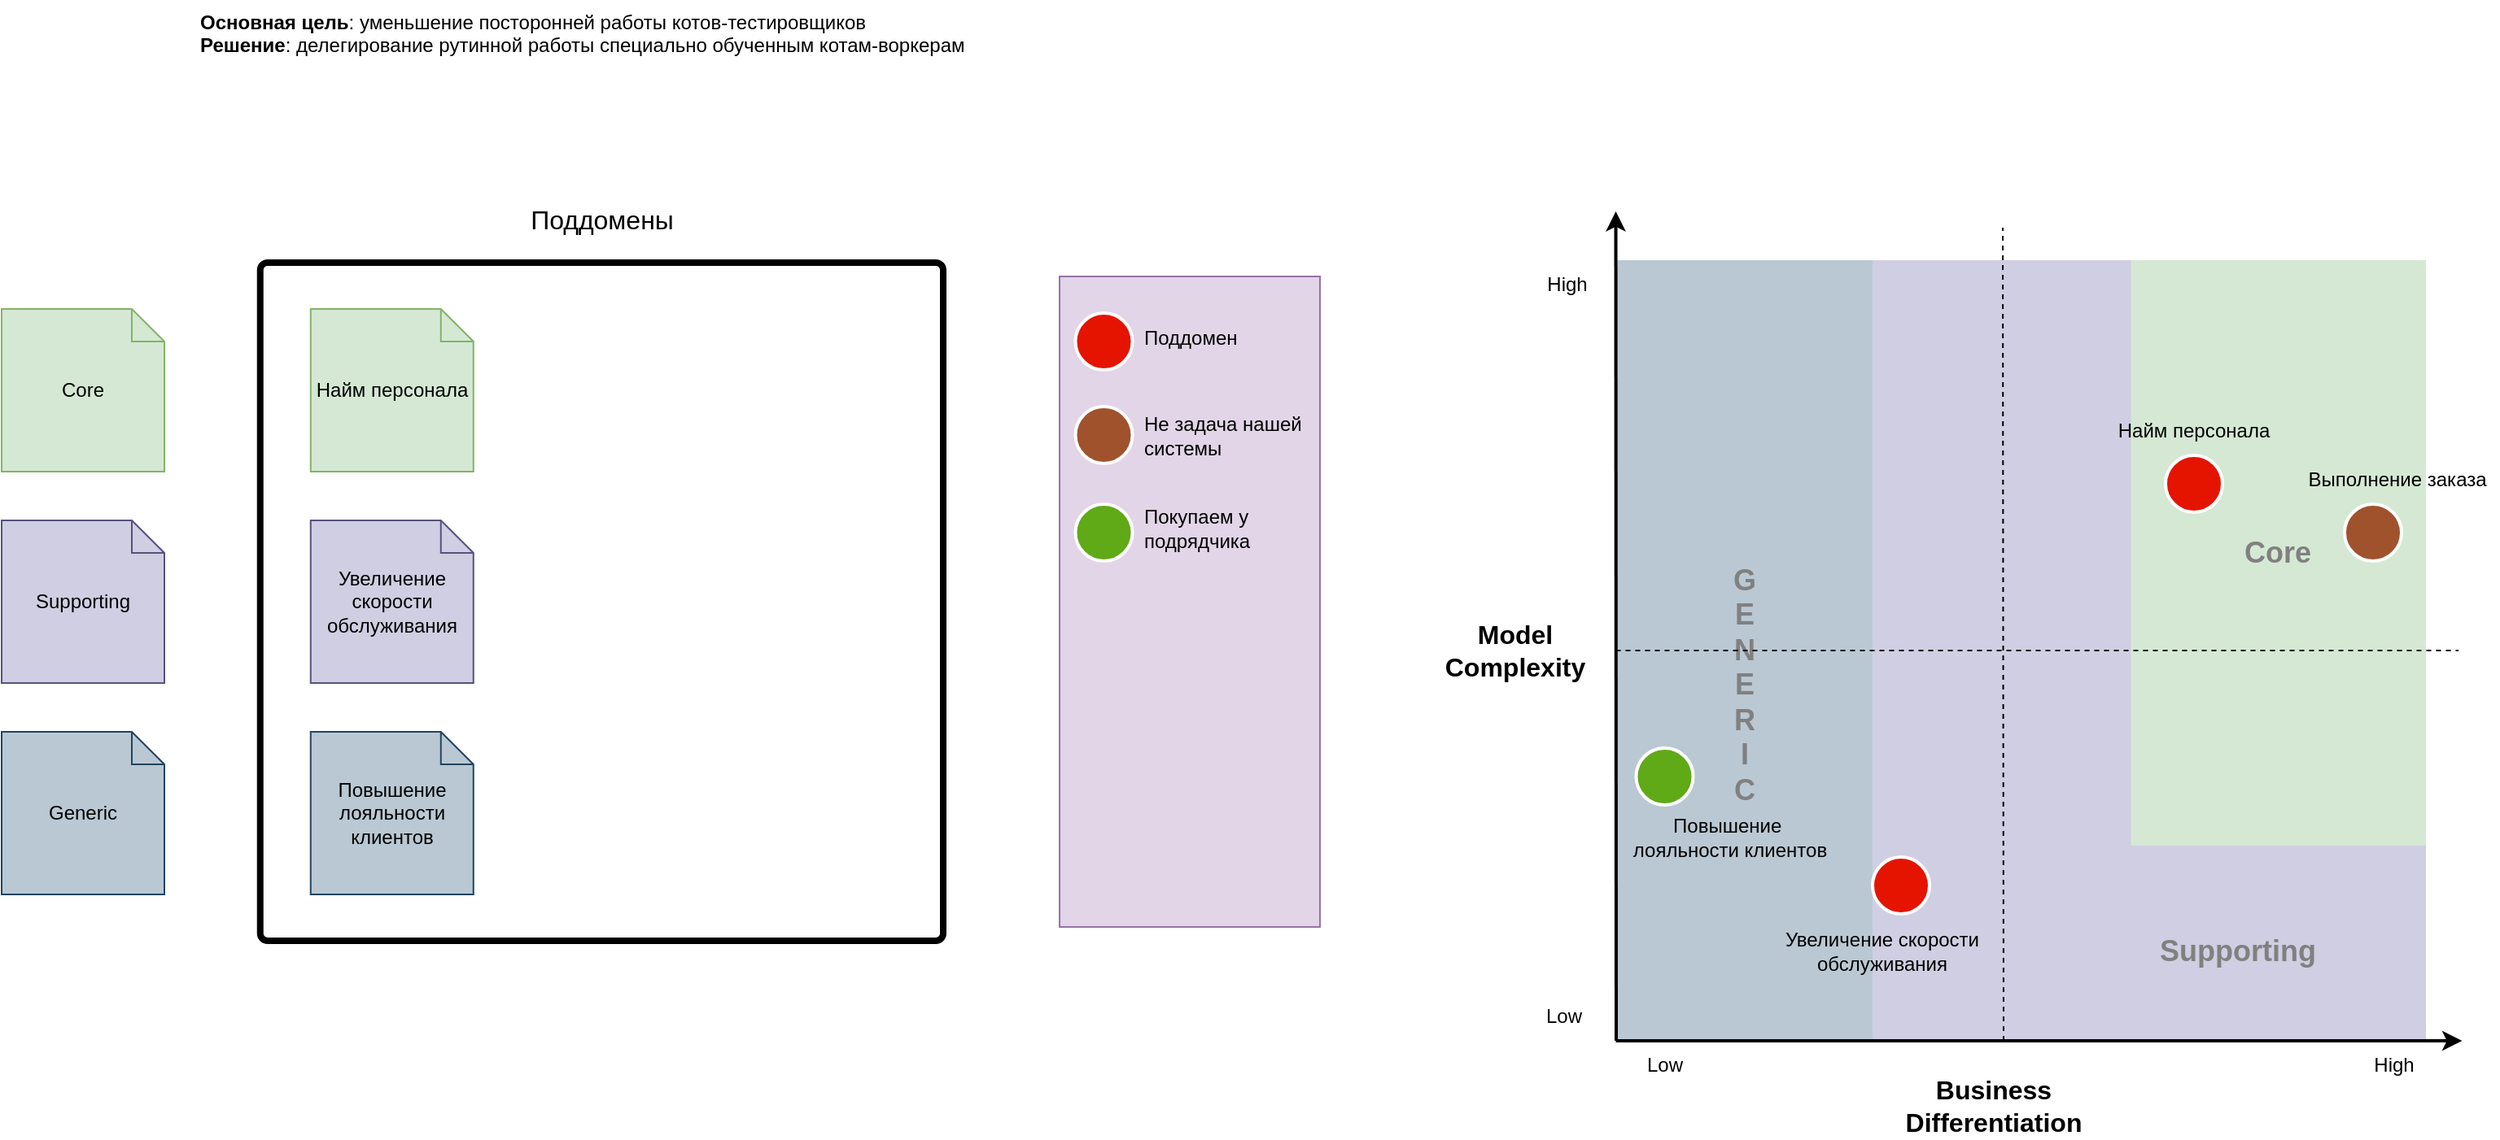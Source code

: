 <mxfile version="21.6.1" type="device">
  <diagram name="Страница 1" id="5N9WhQZ5_KAaPMGFqKfK">
    <mxGraphModel dx="371" dy="1684" grid="1" gridSize="10" guides="1" tooltips="1" connect="1" arrows="1" fold="1" page="1" pageScale="1" pageWidth="827" pageHeight="1169" math="0" shadow="0">
      <root>
        <mxCell id="0" />
        <mxCell id="1" parent="0" />
        <mxCell id="ijA1hd0vn6d_UnfHsXCk-1" value="" style="rounded=0;whiteSpace=wrap;html=1;fillColor=#e1d5e7;strokeColor=#9673a6;" vertex="1" parent="1">
          <mxGeometry x="2320" y="220" width="160" height="400" as="geometry" />
        </mxCell>
        <mxCell id="ijA1hd0vn6d_UnfHsXCk-2" value="Найм персонала" style="shape=note;size=20;whiteSpace=wrap;html=1;fillColor=#d5e8d4;strokeColor=#82b366;" vertex="1" parent="1">
          <mxGeometry x="1859.88" y="240" width="100" height="100" as="geometry" />
        </mxCell>
        <mxCell id="ijA1hd0vn6d_UnfHsXCk-3" value="Поддомены" style="text;html=1;strokeColor=none;fillColor=none;align=center;verticalAlign=middle;whiteSpace=wrap;rounded=0;fontSize=16;" vertex="1" parent="1">
          <mxGeometry x="1988.94" y="170" width="99.5" height="30" as="geometry" />
        </mxCell>
        <mxCell id="ijA1hd0vn6d_UnfHsXCk-4" value="High" style="text;html=1;strokeColor=none;fillColor=none;align=center;verticalAlign=middle;whiteSpace=wrap;rounded=0;" vertex="1" parent="1">
          <mxGeometry x="2601.75" y="210" width="60" height="30" as="geometry" />
        </mxCell>
        <mxCell id="ijA1hd0vn6d_UnfHsXCk-5" value="High" style="text;html=1;strokeColor=none;fillColor=none;align=center;verticalAlign=middle;whiteSpace=wrap;rounded=0;" vertex="1" parent="1">
          <mxGeometry x="3109.5" y="690" width="60" height="30" as="geometry" />
        </mxCell>
        <mxCell id="ijA1hd0vn6d_UnfHsXCk-6" value="Low" style="text;html=1;strokeColor=none;fillColor=none;align=center;verticalAlign=middle;whiteSpace=wrap;rounded=0;" vertex="1" parent="1">
          <mxGeometry x="2599.63" y="660" width="60" height="30" as="geometry" />
        </mxCell>
        <mxCell id="ijA1hd0vn6d_UnfHsXCk-7" value="Model Complexity" style="text;html=1;strokeColor=none;fillColor=none;align=center;verticalAlign=middle;whiteSpace=wrap;rounded=0;fontSize=16;fontStyle=1" vertex="1" parent="1">
          <mxGeometry x="2545.25" y="430" width="110" height="40" as="geometry" />
        </mxCell>
        <mxCell id="ijA1hd0vn6d_UnfHsXCk-8" value="Business Differentiation" style="text;html=1;strokeColor=none;fillColor=none;align=center;verticalAlign=middle;whiteSpace=wrap;rounded=0;fontSize=16;fontStyle=1" vertex="1" parent="1">
          <mxGeometry x="2833.75" y="710" width="120" height="40" as="geometry" />
        </mxCell>
        <mxCell id="ijA1hd0vn6d_UnfHsXCk-9" value="&lt;br&gt;&lt;br&gt;&lt;br&gt;G&lt;br&gt;E&lt;br&gt;N&lt;br&gt;E&lt;br&gt;R&lt;br&gt;I&lt;br&gt;C&lt;br&gt;&lt;br&gt;" style="rounded=0;whiteSpace=wrap;html=1;fillColor=#bac8d3;strokeColor=none;fontSize=18;fontColor=#808080;fontStyle=1;verticalAlign=middle;" vertex="1" parent="1">
          <mxGeometry x="2661.75" y="210" width="157.75" height="480" as="geometry" />
        </mxCell>
        <mxCell id="ijA1hd0vn6d_UnfHsXCk-10" value="" style="shape=corner;whiteSpace=wrap;html=1;direction=north;dx=120;dy=160;fillColor=#d0cee2;strokeColor=none;align=center;" vertex="1" parent="1">
          <mxGeometry x="2819.5" y="210" width="340" height="480" as="geometry" />
        </mxCell>
        <mxCell id="ijA1hd0vn6d_UnfHsXCk-11" value="Supporting" style="text;html=1;strokeColor=none;fillColor=none;align=center;verticalAlign=middle;whiteSpace=wrap;rounded=0;fontStyle=1;fontColor=#808080;fontSize=18;" vertex="1" parent="1">
          <mxGeometry x="3013.75" y="620" width="60" height="30" as="geometry" />
        </mxCell>
        <mxCell id="ijA1hd0vn6d_UnfHsXCk-12" value="Core" style="rounded=0;whiteSpace=wrap;html=1;fillColor=#d5e8d4;strokeColor=none;fontSize=18;fontColor=#808080;fontStyle=1" vertex="1" parent="1">
          <mxGeometry x="2978.25" y="210" width="181.25" height="360" as="geometry" />
        </mxCell>
        <mxCell id="ijA1hd0vn6d_UnfHsXCk-13" value="" style="verticalLabelPosition=bottom;verticalAlign=top;html=1;shape=mxgraph.basic.rounded_frame;dx=3;whiteSpace=wrap;strokeColor=#000000;fillColor=#000000;" vertex="1" parent="1">
          <mxGeometry x="1827.38" y="210" width="422.62" height="420" as="geometry" />
        </mxCell>
        <mxCell id="ijA1hd0vn6d_UnfHsXCk-14" value="Core" style="shape=note;size=20;whiteSpace=wrap;html=1;fillColor=#d5e8d4;strokeColor=#82b366;" vertex="1" parent="1">
          <mxGeometry x="1670" y="240" width="100" height="100" as="geometry" />
        </mxCell>
        <mxCell id="ijA1hd0vn6d_UnfHsXCk-15" value="Supporting" style="shape=note;size=20;whiteSpace=wrap;html=1;fillColor=#d0cee2;strokeColor=#56517e;" vertex="1" parent="1">
          <mxGeometry x="1670" y="370" width="100" height="100" as="geometry" />
        </mxCell>
        <mxCell id="ijA1hd0vn6d_UnfHsXCk-16" value="Generic" style="shape=note;size=20;whiteSpace=wrap;html=1;fillColor=#bac8d3;strokeColor=#23445d;" vertex="1" parent="1">
          <mxGeometry x="1670" y="500" width="100" height="100" as="geometry" />
        </mxCell>
        <mxCell id="ijA1hd0vn6d_UnfHsXCk-17" value="" style="ellipse;whiteSpace=wrap;html=1;aspect=fixed;spacing=2;strokeWidth=2;strokeColor=#FFFFFF;fillColor=#a0522d;fontColor=#ffffff;" vertex="1" parent="1">
          <mxGeometry x="3109.5" y="360" width="35" height="35" as="geometry" />
        </mxCell>
        <mxCell id="ijA1hd0vn6d_UnfHsXCk-18" value="&lt;b&gt;Основная цель&lt;/b&gt;: уменьшение посторонней работы котов-тестировщиков&lt;br&gt;&lt;b&gt;Решение&lt;/b&gt;: делегирование рутинной работы специально обученным котам-воркерам" style="text;html=1;strokeColor=none;fillColor=none;align=left;verticalAlign=top;whiteSpace=wrap;rounded=0;" vertex="1" parent="1">
          <mxGeometry x="1790.25" y="50" width="480" height="40" as="geometry" />
        </mxCell>
        <mxCell id="ijA1hd0vn6d_UnfHsXCk-20" value="Увеличение скорости обслуживания" style="shape=note;size=20;whiteSpace=wrap;html=1;fillColor=#d0cee2;strokeColor=#56517e;" vertex="1" parent="1">
          <mxGeometry x="1859.88" y="370" width="100" height="100" as="geometry" />
        </mxCell>
        <mxCell id="ijA1hd0vn6d_UnfHsXCk-23" value="Повышение лояльности клиентов" style="shape=note;size=20;whiteSpace=wrap;html=1;fillColor=#bac8d3;strokeColor=#23445d;" vertex="1" parent="1">
          <mxGeometry x="1859.88" y="500" width="100" height="100" as="geometry" />
        </mxCell>
        <mxCell id="ijA1hd0vn6d_UnfHsXCk-24" value="" style="ellipse;whiteSpace=wrap;html=1;aspect=fixed;strokeWidth=2;strokeColor=#FFFFFF;fillColor=#e51400;fontColor=#ffffff;" vertex="1" parent="1">
          <mxGeometry x="2999.5" y="330" width="35" height="35" as="geometry" />
        </mxCell>
        <mxCell id="ijA1hd0vn6d_UnfHsXCk-25" value="Найм персонала" style="text;html=1;strokeColor=none;fillColor=none;align=center;verticalAlign=middle;whiteSpace=wrap;rounded=0;" vertex="1" parent="1">
          <mxGeometry x="2964.87" y="300" width="104.25" height="30" as="geometry" />
        </mxCell>
        <mxCell id="ijA1hd0vn6d_UnfHsXCk-26" value="Low" style="text;html=1;strokeColor=none;fillColor=none;align=center;verticalAlign=middle;whiteSpace=wrap;rounded=0;" vertex="1" parent="1">
          <mxGeometry x="2661.75" y="690" width="60" height="30" as="geometry" />
        </mxCell>
        <mxCell id="ijA1hd0vn6d_UnfHsXCk-27" value="" style="endArrow=none;dashed=1;html=1;rounded=0;" edge="1" parent="1">
          <mxGeometry width="50" height="50" relative="1" as="geometry">
            <mxPoint x="2900" y="690" as="sourcePoint" />
            <mxPoint x="2899.5" y="190" as="targetPoint" />
          </mxGeometry>
        </mxCell>
        <mxCell id="ijA1hd0vn6d_UnfHsXCk-28" value="" style="endArrow=none;dashed=1;html=1;rounded=0;exitX=0;exitY=0.5;exitDx=0;exitDy=0;" edge="1" parent="1" source="ijA1hd0vn6d_UnfHsXCk-9">
          <mxGeometry width="50" height="50" relative="1" as="geometry">
            <mxPoint x="2789.5" y="450" as="sourcePoint" />
            <mxPoint x="3179.5" y="450" as="targetPoint" />
          </mxGeometry>
        </mxCell>
        <mxCell id="ijA1hd0vn6d_UnfHsXCk-32" value="Выполнение заказа" style="text;html=1;strokeColor=none;fillColor=none;align=center;verticalAlign=middle;whiteSpace=wrap;rounded=0;" vertex="1" parent="1">
          <mxGeometry x="3079.5" y="330" width="124.25" height="30" as="geometry" />
        </mxCell>
        <mxCell id="ijA1hd0vn6d_UnfHsXCk-35" value="" style="ellipse;whiteSpace=wrap;html=1;aspect=fixed;spacing=2;strokeWidth=2;strokeColor=#FFFFFF;fillColor=#e51400;fontColor=#ffffff;" vertex="1" parent="1">
          <mxGeometry x="2819.5" y="577" width="35" height="35" as="geometry" />
        </mxCell>
        <mxCell id="ijA1hd0vn6d_UnfHsXCk-36" value="Увеличение скорости обслуживания" style="text;html=1;strokeColor=none;fillColor=none;align=center;verticalAlign=middle;whiteSpace=wrap;rounded=0;" vertex="1" parent="1">
          <mxGeometry x="2756" y="620" width="138.88" height="30" as="geometry" />
        </mxCell>
        <mxCell id="ijA1hd0vn6d_UnfHsXCk-37" value="" style="ellipse;whiteSpace=wrap;html=1;aspect=fixed;spacing=2;strokeWidth=2;strokeColor=#FFFFFF;direction=south;fillColor=#60a917;fontColor=#ffffff;" vertex="1" parent="1">
          <mxGeometry x="2674.25" y="510" width="35" height="35" as="geometry" />
        </mxCell>
        <mxCell id="ijA1hd0vn6d_UnfHsXCk-38" value="Повышение&amp;nbsp; лояльности клиентов" style="text;html=1;strokeColor=none;fillColor=none;align=center;verticalAlign=middle;whiteSpace=wrap;rounded=0;" vertex="1" parent="1">
          <mxGeometry x="2661.75" y="550" width="140" height="30" as="geometry" />
        </mxCell>
        <mxCell id="ijA1hd0vn6d_UnfHsXCk-41" value="" style="ellipse;whiteSpace=wrap;html=1;aspect=fixed;spacing=2;strokeWidth=2;strokeColor=#FFFFFF;direction=south;fillColor=#e51400;fontColor=#ffffff;" vertex="1" parent="1">
          <mxGeometry x="2329.75" y="242.5" width="35" height="35" as="geometry" />
        </mxCell>
        <mxCell id="ijA1hd0vn6d_UnfHsXCk-42" value="Поддомен" style="text;html=1;strokeColor=none;fillColor=none;align=left;verticalAlign=middle;whiteSpace=wrap;rounded=0;" vertex="1" parent="1">
          <mxGeometry x="2370" y="242.5" width="129.75" height="30" as="geometry" />
        </mxCell>
        <mxCell id="ijA1hd0vn6d_UnfHsXCk-43" value="" style="ellipse;whiteSpace=wrap;html=1;aspect=fixed;spacing=2;strokeWidth=2;strokeColor=#FFFFFF;fillColor=#a0522d;fontColor=#ffffff;" vertex="1" parent="1">
          <mxGeometry x="2329.75" y="300" width="35" height="35" as="geometry" />
        </mxCell>
        <mxCell id="ijA1hd0vn6d_UnfHsXCk-44" value="Не задача нашей системы" style="text;html=1;strokeColor=none;fillColor=none;align=left;verticalAlign=middle;whiteSpace=wrap;rounded=0;" vertex="1" parent="1">
          <mxGeometry x="2370" y="302.5" width="129.75" height="30" as="geometry" />
        </mxCell>
        <mxCell id="ijA1hd0vn6d_UnfHsXCk-45" value="" style="ellipse;whiteSpace=wrap;html=1;aspect=fixed;spacing=2;strokeWidth=2;strokeColor=#FFFFFF;direction=south;fillColor=#60a917;fontColor=#ffffff;" vertex="1" parent="1">
          <mxGeometry x="2329.75" y="360" width="35" height="35" as="geometry" />
        </mxCell>
        <mxCell id="ijA1hd0vn6d_UnfHsXCk-46" value="Покупаем у подрядчика" style="text;html=1;strokeColor=none;fillColor=none;align=left;verticalAlign=middle;whiteSpace=wrap;rounded=0;" vertex="1" parent="1">
          <mxGeometry x="2370" y="360" width="129.75" height="30" as="geometry" />
        </mxCell>
        <mxCell id="ijA1hd0vn6d_UnfHsXCk-47" value="" style="endArrow=classic;html=1;rounded=0;strokeWidth=2;" edge="1" parent="1">
          <mxGeometry width="50" height="50" relative="1" as="geometry">
            <mxPoint x="2661.75" y="690" as="sourcePoint" />
            <mxPoint x="3181.75" y="690" as="targetPoint" />
          </mxGeometry>
        </mxCell>
        <mxCell id="ijA1hd0vn6d_UnfHsXCk-48" value="" style="endArrow=classic;html=1;rounded=0;strokeWidth=2;" edge="1" parent="1">
          <mxGeometry width="50" height="50" relative="1" as="geometry">
            <mxPoint x="2662" y="690" as="sourcePoint" />
            <mxPoint x="2661.75" y="180" as="targetPoint" />
          </mxGeometry>
        </mxCell>
      </root>
    </mxGraphModel>
  </diagram>
</mxfile>
